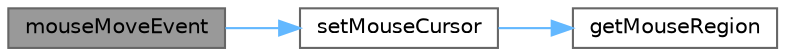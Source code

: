 digraph "mouseMoveEvent"
{
 // LATEX_PDF_SIZE
  bgcolor="transparent";
  edge [fontname=Helvetica,fontsize=10,labelfontname=Helvetica,labelfontsize=10];
  node [fontname=Helvetica,fontsize=10,shape=box,height=0.2,width=0.4];
  rankdir="LR";
  Node1 [id="Node000001",label="mouseMoveEvent",height=0.2,width=0.4,color="gray40", fillcolor="grey60", style="filled", fontcolor="black",tooltip="重写鼠标移动事件，处理窗口拖动和拉伸"];
  Node1 -> Node2 [id="edge1_Node000001_Node000002",color="steelblue1",style="solid",tooltip=" "];
  Node2 [id="Node000002",label="setMouseCursor",height=0.2,width=0.4,color="grey40", fillcolor="white", style="filled",URL="$class_main_window.html#abcc871beb4813fa9f3a0e5a25fe4c03c",tooltip="设置鼠标光标形状"];
  Node2 -> Node3 [id="edge2_Node000002_Node000003",color="steelblue1",style="solid",tooltip=" "];
  Node3 [id="Node000003",label="getMouseRegion",height=0.2,width=0.4,color="grey40", fillcolor="white", style="filled",URL="$class_main_window.html#a0b390c3fea1da11078ff69dd033b39c2",tooltip="获取鼠标所在区域"];
}
